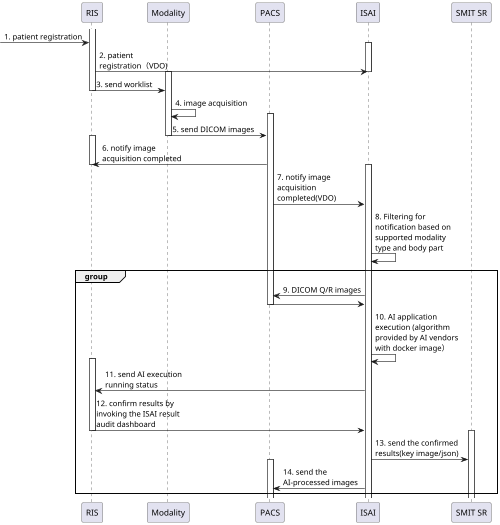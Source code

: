 @startuml
skinparam maxMessageSize 150
scale 500 width

participant "RIS" as R
participant "Modality" as M
participant "PACS" as P
participant "ISAI" as I
participant "SMIT SR" as S

activate R
 -> R: 1. patient registration
activate I
R -> I: 2. patient registration（VDO)
deactivate I
activate M
R -> M: 3. send worklist
deactivate R
M -> M: 4. image acquisition
activate P
M -> P: 5. send DICOM images
deactivate M
activate R
P -> R: 6. notify image acquisition completed
deactivate R
activate I
P -> I: 7. notify image acquisition completed(VDO)

I -> I: 8. Filtering for notification based on supported modality type and body part

group
P <- I: 9. DICOM Q/R images
P -> I:
deactivate P
I -> I: 10. AI application execution (algorithm provided by AI vendors with docker image）
activate R
I -> R: 11. send AI execution running status
R -> I: 12. confirm results by invoking the ISAI result audit dashboard
deactivate R
activate S
I -> S: 13. send the confirmed results(key image/json)
activate P
I -> P: 14. send the AI-processed images
end

@enduml

/*
优先级和参与者有关。
Actors:
----------
Report Creator ?
Report Reader ?
Rendered Report Reader ?
Report Repository ?
Image Manager/Image Archive
Image Display
Image Display Invoker
Evidence Creator
Evidence Moderator ? <- ISAI
*/